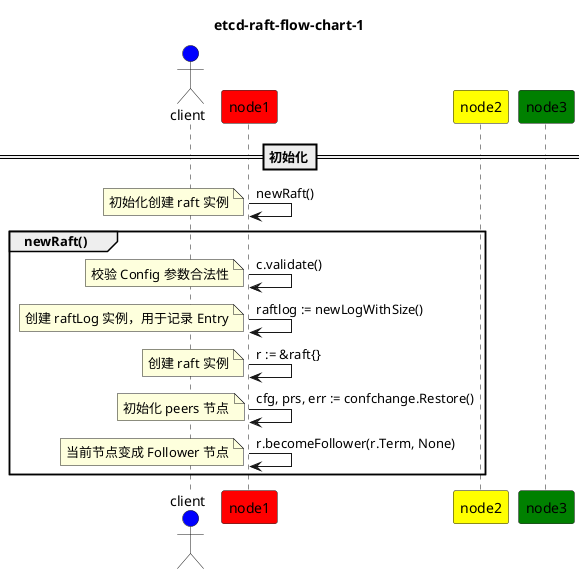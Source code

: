 @startuml
' !theme materia-outline

title etcd-raft-flow-chart-1

actor client as c1 #Blue
participant node1 as n1 #Red
participant node2 as n2 #Yellow
participant node3 as n3 #Green

==初始化==
n1 -> n1: newRaft()
note left: 初始化创建 raft 实例
group newRaft()
    n1 -> n1: c.validate()
    note left: 校验 Config 参数合法性

    n1 ->n1: raftlog := newLogWithSize()
    note left: 创建 raftLog 实例，用于记录 Entry

    n1 ->n1: r := &raft{}
    note left: 创建 raft 实例

    n1 ->n1: cfg, prs, err := confchange.Restore()
    note left: 初始化 peers 节点

    n1 ->n1: r.becomeFollower(r.Term, None)
    note left: 当前节点变成 Follower 节点
end

@enduml


@startuml
' !theme materia-outline

title etcd-raft-message-type-1

actor client as c1 #Blue
participant node1 as n1 #Red
participant node2 as n2 #Yellow
participant node3 as n3 #Green

n1 ->n1: r.tickElection()
note left: 触发选举超时，发送 MsgHup 消息

==MsgHup==

n1 -> n1: r.Step(m pb.Message)
note left: Follower 处理消息 MsgHup

alt preVote
    n1 ->n1: r.campaign(campaignPreElection)
    note left: 切换当前节点角色，发起 MsgPreVote
    group campaign()
        n1 ->n1: r.becomePreCandidate()
        note left: 切换角色为 MsgPreVote

        n1 ->n1: voteMsg = pb.MsgPreVote
        n1 ->n1: term = r.Term + 1
        note left: 确定消息类型和周期+1

        loop range peers.id
            n1 ->n1: r.send(pb.Message, LogTerm, Context)
            note left: 向集群其它节点发送 MsgPreVote
        end
        n1 ->n2: MsgPreVote
        n1 ->n3: MsgPreVote
    end
else
    ' n1 ->n1: r.campaign(campaignElection)
    ' note left: 切换当前节点角色，发起 MsgVote
end

==MsgPreVote==

n2 ->n2: r.Step(m pb.Message)
note left: Follower 处理消息 MsgPreVote

alt m.Term > r.Term
    n2 -> n2: r.send(pb.Message{To: m.From, Term: m.Term, Type: voteRespMsgType(m.Type)})
    note left: 响应消息 MsgPreVoteResp

    n2 ->n1: MsgPreVoteResp

else m.Term < r.Term
    ' n2 -> n1: r.send(pb.Message{To: m.From, Term: r.Term, Type: pb.MsgPreVoteResp, Reject: true})
end

==MsgPreVoteResp==

n1 ->n1: r.Step(m pb.Message)
note left: PreCandidate 处理消息 MsgPreVoteResp

n1 ->n1: stepCandidate(r *raft, m pb.Message)
note left: 实际处理方法
group stepCandidate()
    n1 ->n1: gr, rj, res := r.poll(m.From, m.Type, !m.Reject)
    note left: 判断是否超过法定节点

    alt 投票成功
        alt 角色为 PreCandidate
            n1 ->n1: r.campaign(campaignElection)
            note left: 切换角色为 Candidate,raft实例任期+1,\n并发送消息 MsgVote
        end
        n1 ->n2: MsgVote
        n1 ->n3: MsgVote
    else 投票失败
        ' n1 ->n1: r.becomeFollower(r.Term, None)
    end
end

==MsgVote==

n2 ->n2: r.Step(m pb.Message)
note left: Follower 处理消息 MsgVote 

alt m.Term > r.Term
    n2 -> n2: r.send(pb.Message{To: m.From, Term: m.Term, Type: voteRespMsgType(m.Type)})
    note left: 响应消息 MsgVoteResp

    n2 ->n1: MsgVoteResp

else m.Term < r.Term
    ' n2 -> n1: r.send(pb.Message{To: m.From, Term: r.Term, Type: pb.MsgPreVoteResp, Reject: true})
end

==MsgVoteResp==

n1 ->n1: r.Step(m pb.Message)
note left: Candidate 处理消息 MsgVoteResp

n1 ->n1: stepCandidate(r *raft, m pb.Message)
note left: 实际处理方法
group stepCandidate()
    n1 ->n1: gr, rj, res := r.poll(m.From, m.Type, !m.Reject)
    note left: 判断是否超过法定节点

    alt 投票成功
        n1 ->n1: r.becomeLeader()
        note left: 节点切换为 Leader，会追加一条空 Entry
        ' TODO 展开描述

        n1 ->n1: r.bcastAppend()
        note left: 向集群中其它节点发送 MsgApp 或者 MsgSnap 消息
        ' TODO 展开描述

        n1 ->n2: MsgApp
        n1 ->n3: MsgApp

    else 投票失败
        ' n1 ->n1: r.becomeFollower(r.Term, None)
    end
end

==MsgApp==
n2 ->n2: r.Step(m pb.Message)
note left: Follower 处理消息 MsgApp

n2 ->n2: stepFollower(r *raft, m pb.Message)
note left: 实际处理方法
group stepFollower()
    n2 ->n2: r.electionElapsed = 0
    note left: 重置选举计数器

    n2 ->n2: r.lead = m.From
    note left: 更新 Leader 节点

    n2 ->n2: r.handleAppendEntries(m)
    note left: 追加记录，返回消息 MsgAppResp
    ' TODO 展开描述
    
    n2 ->n1: MsgAppResp
end

==MsgAppResp==

n1 ->n1: r.Step(m pb.Message)
note left: Leader 处理消息 MsgAppResp

n1 ->n1: stepLeader(r *raft, m pb.Message)
note left: 处理消息 MSgAppResp，并更新 peer 节点状态
group stepLeader()
    alt 拒绝
        n1 ->n1: pr.MaybeDecrTo(m.Index, m.RejectHint)
        note left: 修改 peer 字段，重新探测消息匹配位置，略
    else 接受
        n1 ->n1: pr.MaybeUpdate(m.Index)
        note left: 更新节点对应进程的信息，更新节点状态
        ' TODO pregress 实例作用

        n1 ->n1: r.maybeCommit()
        note left: 尝试查看此entry是否超过半数节点，\n并更新 raftLog.Committed

        loop r.maybeSendAppend(m.From, false)
            n1 ->n2: MsgApp
            note left: 在流控限制内，尽可能多的发送消息
            ' TODO 流控机制
        end
    end
end

==MsgBeat==
' Leader 节点除了会向 Follower 节点发送 MsgApp 消息，还会发送 MsgBeat 消息
' MsgBeat 消息主要是为了节点探活，当 Follower 节点收到 MsgBeat 消息时会重置其选举计时器，从而防止 Follower 节点发起新一轮选举

n1 ->n1: r.tickHeartbeat()
note left: 触发心跳
group tickHeart()
    n1 ->n1: r.heartbeatElapsed++
    note left: 递增心跳计时器

    alt r.heartbeatElapsed >= r.heartbeatTimeout
        n1 ->n1: r.Step(pb.Message{From: r.id, Type: pb.MsgBeat})
        note left: 调用 r.step()，发送心跳消息
    end
end

n1 ->n1: r.Step(m pb.Message)
note left: Leader 节点处理 MsgBeat
n1 ->n1: stepLeader(r *raft, m pb.Message)

n1 ->n1: r.bcastHeartbeat()
note left: 广播心跳消息

loop range ids
    n1 ->n1: r.sendHeartbeat(id, ctx)
    note left: 向 peer 节点发送心跳

    n1 ->n2: MsgHeartBeat
    n1 ->n2: MsgHeartBeat
end

==MsgHeartBeat==

n2 ->n2: r.Step(m pb.Message)
note left: Follower 节点处理 MsgHeartBeat

n2 ->n2: stepFollower(r *raft, m pb.Message)
note left: 实际处理方法
group stepFollower
    n2 ->n2: r.electionElapsed = 0
    note left: 重置选举计数器
	n2 ->n2: r.lead = m.From
    note left: 设置 leader 节点 id
	n2 ->n2: r.handleHeartbeat(m)
    note left: 修改 raftLog.committed 字段，\n发送消息 MsgHeartbeatResp，响应心跳
    ' commit := min(r.prs.Progress[to].Match, r.raftLog.committed)
    ' 注意: MsgHeartbeat 消息中 Commit 字段的设置，这里是因为在发送该 MsgHeartbeat 消息时，而 Follower 节点并不一定已经收到了全部已提交的 Entry 记录。所以取 Progress 内 Match 或者 节点最新 Committed 索引的最小值。这样确保消息一定会被接受

    n2 ->n1: MsgHeartbeatResp
    n3 ->n1: MsgHeartbeatResp
end

==MsgHeartBeatResp==

n1 ->n1: r.Step(m pb.Message)
note left: Leader 节点处理 MsgHeartbeatResp
n1 ->n1: stepLeader(r *raft, m pb.Message)
note left: 实际处理方法
group stepLeader
    n1 ->n1: pr.RecentActive = true
    n1 ->n1: pr.ProbeSent = false
    note left: 更新 peer 对应字段，表示节点已连通，\n可继续发送消息

    alt pr.Match < r.raftLog.lastIndex()
        n1 ->n1: r.sendAppend(m.From)
        note left: 校验index，向指定节点发送消息继续 Entry 复制
    end
end

==MsgProp==

' 只有 Leader 节点可以响应客户端的 MsgProp 写入请求。
' 在开启 propose 转发的情况下，fllower 节点可以将请求转发到 Leader 节点，否则直接丢弃
' Candidate，PreCandidate 角色直接丢弃 MsgProp

c1 ->n1: MsgProp
note left: 客户端写入请求

n1 ->n1: r.Step(m pb.Message)
note left: Leader 节点处理 MsgProp

n1 ->n1: stepLeader(r *raft, m pb.Message)
note left: 实际处理方法
group stepLeader()
    alt len(m.Entries) == 0
        n1 ->n1: 丢弃消息
        note left: 请求未携带 entries，直接丢弃
    end
    
    ' 简化步骤，略去 ConfigChange
    n1 ->n1: r.appendEntry(m.Entries...)
    note left: 将请求中的 entries 追加到当前节点

    n1 ->n1: r.bcastAppend()
    note left: 通过 MsgApp 消息向集群中其他节点复制 Entry 记录

    n1 ->n2: MsgApp
    n1 ->n3: MsgApp
end

==MsgProp==

c1 ->n2: MsgProp
note left: 客户端写入请求

n1 ->n1: r.Step(m pb.Message)
note left: Follower 节点处理 MsgProp

n1 ->n1: stepFollower(r *raft, m pb.Message)
note left: 实际处理方法
group stepFollower
    alt r.lead == None
        n2 ->n2: 丢弃
        note left: 集群没有 leader 节点
    end

    alt r.disableProposalForwarding
        n2 ->n2: 丢弃
        note left: 未开启请求转发
    else
        n2 ->n2: m.To = r.lead
        note left: 设置消息目标节点为 leader 节点

        n2 ->n1: MsgProp
    end
end

==MsgProp==

c1 ->n2: MsgProp
note left: 客户端写入请求

n2 ->n2: r.Step(m pb.Message)
note left: 假设请求到 Candidate 节点处理 MsgProp

n2 ->n2: stepFollower(r *raft, m pb.Message)
note left: 直接丢弃


==MsgReadIndex==

' Follower
c1 ->n2: MsgReadIndex
note left: Follower

n2 ->n2: r.Step(m pb.Message)
note left: Follower 节点处理 MsgReadIndex

n2 ->n1: MsgReadIndex
note left: 请求转发到 Leader

' Candidate
c1 ->n2: MsgProp
note left: 客户端写入请求

n2 ->n2: r.Step(m pb.Message)
note left: 假设节点为 Candidate 角色，Candidate 节点处理 MsgReadIndex

n2 ->n2: stepCandidate()
note left: 实际处理方法
group stepCandidate
    n2 ->n2: 直接丢弃
end

' Leader 节点处理 MsgReadIndex
c1 ->n1: MsgReadIndex
note left: 客户端读取请求

n1 ->n1: r.Step(m pb.Message)
note left: Leader 节点处理 MsgReadIndex

n1 ->n1: stepLeader(r *raft, m pb.Message)
note left: 实际处理方法
group stepLeader
    alt  r.readOnly.option == ReadOnlySafe
        ' 1. 确保读请求获取的数据一定是最新的，因为 Leader 节点数据是集群中最新的
        ' 2. 集群网络分区情况下，少数派无法响应读请求
        n1 ->n1: r.readOnly.addRequest(r.raftLog.committed, m)
        note left: 记录当前节点的 raftLog.committed 位置

        n1 ->n1: r.readOnly.recvAck(r.id, m.Entries[0].Data)
        note left: 本节点自动 ack 读请求

        n1 ->n1: r.bcastHeartbeatWithCtx(m.Entries[0].Data)
        note left: 发送心跳，ctx 为 MsgReadIndex 的请求 ID

        n1 ->n2: MsgHeartbeat
        n1 ->n3: MsgHeartbeat

        ' 分析 Follower 角色
        n2 ->n2: r.Step(m pb.Message)
        note left: Follower 节点处理 MsgHeartbeat
        
        n2 ->n2: stepFollower()
        note left: 实际处理方法
        group stepFollower
            n2 ->n2: r.send(pb.Message{To: m.From, Type: pb.MsgHeartbeatResp, Context: m.Context})
            note left: Follower 返回心跳 MsgHeartbeatResp
        
            n2 ->n1: MsgHeartbeatResp
            note left: 携带 m.Context (只读请求 ID)
        end
        
        ' 分析 Candidate 角色
        n2 ->n2: r.Step(m pb.Message)
        note left: 假设节点为 Candidate 角色，Candidate 节点处理 MsgHeartbeat
        
        n2 ->n2: stepCandidate()
        note left: 实际处理方法
        group stepCandidate
            n2 ->n2: r.becomeFollower(m.Term, m.From)
            note left: 角色转换为 Follower

            n2 ->n2: r.send(pb.Message{To: m.From, Type: pb.MsgHeartbeatResp, Context: m.Context})
            note left: Follower 返回心跳 MsgHeartbeatResp
        
            n2 ->n1: MsgHeartbeatResp
            note left: 携带 m.Context (只读请求 ID)
        end

        ' Leader 处理 MsgHeartbeatResp
        n1 ->n1: r.Step(m pb.Message)
        note left: Leader 节点处理 MsgHeartbeatResp

        n1 ->n1: stepLeader(r *raft, m pb.Message)
        note left: 实际处理方法
        group stepLeader
            n1 ->n1: rss := r.prs.Voters.VoteResult(r.readOnly.recvAck(m.From, m.Context)) != quorum.VoteWon
            note left: 判断指定消息心跳响应是否达到法定节点

            loop range rss
                alt req.From == None || req.From == r.id
                    n1 ->n1: r.readStates = append(r.readStates, ReadState{Index: rs.index, RequestCtx: req.Entries[0].Data})
                    note left: 根据 MsgReadIndex 消息的 From 字段，判断该 MsgReadindex 消息是否为 Follower 节点转发到 Leader 节点的消息。\n如果是客户端直接发送到 Leader 节点的消息，则将 MsgReadindex 消息对应的已提交位置以及其消息 ID 封装成 ReadState 实例，\n添加到 raft.readStates 中保存。\n后续会有其他 goroutine 读取该数组，并对相应的 MsgReadindex 消息进行响应
                else
                    n1 ->n2: r.send(pb.Message{To: req.From, Type: pb.MsgReadIndexResp, Index: rs.index, Entries: req.Entries})
                    note left: 发送 MsgReadIndexResp消息，携带请求所需的 Index

                    n1 -> n2: MsgReadIndexResp
                end
            end
        end


    else r.readOnly.option == ReadOnlyLeaseBased
        n1 ->n1: ri := r.raftLog.committed
        note left: 取本节点 Committed 记录

        n1 ->n1: r.readStates = append(r.readStates, ReadState{Index: ri, RequestCtx: m.Entries[0].Data})
        note left: 写入 readStates，待上层应用状态到达 committed，即可向客户端返回消息

        ' TODO 解释为什么 LeaseRead 不安全
    end
end

==MsgReadIndexResp==

' 分析 Follower 角色
n2 ->n2: r.Step(m pb.Message)
note left: Follower 节点处理 MsgReadIndexResp

n2 ->n2: stepFollower()
note left: 实际处理方法
group stepFollower
    n2 ->n2: r.readStates = append(r.readStates, ReadState{Index: m.Index, RequestCtx: m.Entries[0].Data})
    note left: 写入 readStates，待上层应用状态到达 committed，即可向客户端返回消息
end

' 分析 Candidate 角色
n2 ->n2: r.Step(m pb.Message)
note left: 假设节点为 Candidate 角色，Candidate 节点处理 MsgReadIndexResp

n2 ->n2: stepCandidate()
note left: 实际处理方法
group stepCandidate
    n2 ->n2: 直接丢弃
end

==MsgSnap==

' Follower 长期宕机后恢复，Leader 节点会考虑发送快照

n1 ->n1: r.sendAppend(to uint64)
note left: Leader 节点发送 Snapshot

n1 ->n1: r.maybeSendAppend(to, true)
note left: 尝试判断是否需要发送快照

group maybeSendAppend
    n1 ->n1: term, errt := r.raftLog.term(pr.Next - 1)
    n1 ->n1: ents, erre := r.raftLog.entries(pr.Next, r.maxMsgSize)
    note left: 获取待发送 peer 节点索引对应的 Term 和 ents

    alt 指定索引对应的 Term 或者 ents 获取失败
        n1 ->n1: m := pb.Message{}
        note left: 创建待发送的消息
        n1 ->n1: m.To = to
        note left: 设置目标节点

        n1 ->n1: pr.RecentActive
        note left: 判断 peer 节点是否连通

        n1 ->n1: m.Type = pb.MsgSnap
        note left: 修改发送消息类型

        n1 ->n1: snapshot, err := r.raftLog.snapshot()
        note left: 获取待发送的快照
        
        n1 ->n1: m.Snapshot = snapshot
        note left: 追加快照数据

        n1 ->n1: pr.BecomeSnapshot(sindex)
        note left: 修改指定节点状态为 StateSnapshot，\n并指定快照索引

        n1 ->n1: r.send(m)
        note left: 发送消息 MsgSnap

        n1 ->n2: MsgSnap
    end
end

n2 ->n2: stepFollower()
note left: r.Step(),然后 stepFollower() 处理快照信息
group stepFollower
    n2 ->n2: r.electionElapsed = 0
    note left: 重置选举计数器

	n2 ->n2: r.lead = m.From
    note left: 设置 leader 节点 id

	n2 ->n2: r.handleSnapshot(m)
    note left: 根据 MsgSnap 消息中的快照数据，重建当前节点的 raftLog
    group handleSnapshot
        n2 ->n2: sindex, sterm := m.Snapshot.Metadata.Index, m.Snapshot.Metadata.Term
        note left: 获取快照元数据 Term 和 Index

        n2 ->n2: r.restore(m.Snapshot)
        note left: 重建节点 raftLog

        alt 快照恢复成功
            n2 ->n2: r.send(pb.Message{To: m.From, Type: pb.MsgAppResp, Index: r.raftLog.lastIndex()})
            note left: 返回消息 MsgAppResp, 携带快照索引
        else 快照过时，导致恢复失败
            n2 ->n2: r.send(pb.Message{To: m.From, Type: pb.MsgAppResp, Index: r.raftLog.lastIndex()})
            note left: 返回消息 MsgAppResp, 携带节点最后提交位置
        end

        n2 ->n1: MSgAppResp
    end
end

==MsgTransferLeader==

' Leader 节点转移
' 一般我们指定一个特定的节点作为下一个任期的 Leader 节点，当前 Leader 节点会选择一个合适的节点，然后发送 MsgTransferLeader 消息（本地消息）

n1 ->n1: MsgTransferLeader
note left: 本地消息 MsgTranferLeader 处理

n1 ->n1: stepLeader()
note left: 实际处理消息方法
group stepLeader
    n1 ->n1: pr.IsLearner
    note left: 目标节点是 Learner，丢弃消息

    n1 ->n1: leadTransferee := m.From
    note left: 在 MsgTransferLeader 消息中， From 字段记录了\n此次 Leader 节点迁移操作的目标 Follower 节点 ID

    n1 ->n1: lastLeadTransferee := r.leadTransferee
    n1 ->n1: lastLeadTransferee != None
    note left: 目标节点相同，则忽略此次 Leader 迁移操作\n若目标节点不同，则清空上次记录的 ID ｛即 raft.leadTransferee)

    n1 ->n1: r.electionElapsed = 0
    note left: 重置选举计数器，\nLeader 迁移操作应该在 electionTirneout 时间内完成

    alt pr.Match == r.raftLog.lastIndex()
        n1 ->n2: r.sendTimeoutNow(leadTransferee)
        note left: 检测目标 Follower 节点是否与当前 Leader 节点的 raftLog 是否完全一致\n向目标 Follower 节点发送 MsgTimeoutNow 消息，\n这会导致 Follower 节点的选举计时器立即过期，并发起新一轮选举

        n1 ->n2: MsgTimeoutNow

        n2 ->n2: n1 ->n1: stepFollower()
        note left: 处理 MsgTimeoutNow
        group stepFollower
            n2 ->n2: r.promotable()
            note left: 检测当前节点是否已经被移出集群

            n2 ->n2: r.campaign(campaignTransfer)
            note left: 即使当前集群开启了 preVote 模式，\n目标 Follower 节点也会直接发起新一轮选举

            n2 ->n1: MsgVote
            note left: 节点转移场景下产生的，则强制当前节点参与本次选举
            n2 ->n3: MsgVote

            n1 ->n1: 参考之前 MsgVote 选举流程
            n3 ->n3: 参考之前 MsgVote 选举流程
        end
    else raftLog 中的 Entry 记录不完全匹配
        n1 ->n1: r.sendAppend(leadTransferee)
        note left: Leader 节点通过发送 MsgApp 消息向目标节点进行复制

        n1 ->n2: MsgApp
        note left: 直到 Entry 记录一致

        n2 ->n1: MsgAppResp

        n1 ->n1: stepLeader()
        note left: 处理消息 MsgAppResp
        group m.From == r.leadTransferee && pr.Match == r.raftLog.lastIndex()
            n1 ->n1: r.sendTimeoutNow(m.From)
            note left: 重新发送 MsgTimeoutNow

            n1 ->n2: MsgTimeoutNow
        end
    end
end

==MsgCheckQuorum==

n1 ->n1: r.tickHeartbeat()
note left: Leader 节点心跳触发
group tickHeartbeat
    n1 ->n1: r.electionElapsed++
    note left: 递增选举计时器
    
    alt r.electionElapsed >= r.electionTimeout
        n1 ->n1: r.electionElapsed = 0
        note left: Leader 不主动发起选举，直接重置选举计数器

        alt r.checkQuorum
            n1 ->n1: r.Step(pb.Message{From: r.id, Type: pb.MsgCheckQuorum})
            note left: 选举计数器超时，触发一次 checkQuorum 操作

            n1 ->n1: MsgCheckQuorum
            
            n1 ->n1: stepLeader()
            note left: 处理消息 MsgCheckQuorum
            group stepLeader
                n1 ->n1: pr := r.prs.Progress[r.id]
                note left: 处理 leader 不在配置中的情况(例如，自己删除自己)

                alt !r.prs.QuorumActive()
                    n1 ->n1: r.becomeFollower(r.Term, None)
                    note left: 检测当前 Leader 节点是否与集群中大部分节点连通，\n不连通则 Leader 节点更改状态为 Follower
                end

                n1 ->n1: r.prs.Visit(func(id uint64, pr *tracker.Progress)
                note left: 重置集群全部节点为 inactive，\n为下一次 CheckQuorum 做准备
            end
        end
    end
end

==MsgUnreachable==
' 上层应用会产生节点不可达的通知，需要 Leader 节点处理

n1 ->n1: node.ReportUnreachable(id uint64)
note left: Leader 节点上层应用发送 peer 节点不可达消息 MsgUnreachable

n1 ->n1: MsgUnreachable

n1 ->n1: stepLeader()
note left: 处理消息 MsgUnreachable
group stepLeader
    alt pr.State == tracker.StateReplicate
        n1 ->n1: pr.BecomeProbe()
        note left: 将 peer 节点设置为需要重新探测状态
    end
end

==MsgSnapStatus==

' 快照发送完成时，产生消息 MsgSnapStatus，返回快照发送状态
n1 ->n1: node.ReportSnapshot
note left: Leader 节点上层应用发送消息 MsgSnapStatus

n1 ->n1: MsgSnapStatus

n1 ->n1: stepLeader()
note left: 处理消息 MsgSnapStatus
group stepLeader
    alt pr.State != tracker.StateSnapshot
        n1 ->n1: 丢弃
        note left: peer 节点不处于 StateSnapshot 状态，丢弃信息
    end

    alt !m.Reject
        n1 ->n1: pr.BecomeProbe()
        note left: 快照发送完成，等待探测并复制消息
    else 快照被拒绝
        n1 ->n1: pr.PendingSnapshot = 0
		n1 ->n1: pr.BecomeProbe()
        note left: 快照发送失败，清空快照pending记录，\n节点状态切换为 StateProbe

        n1 ->n1: pr.ProbeSent = true
        note left: 如果快照完成，在发送下一个MsgApp之前等待来自远程节点的MsgAppResp。\n如果快照失败，在下一次尝试之前等待一个心跳间隔
    end
end

@enduml